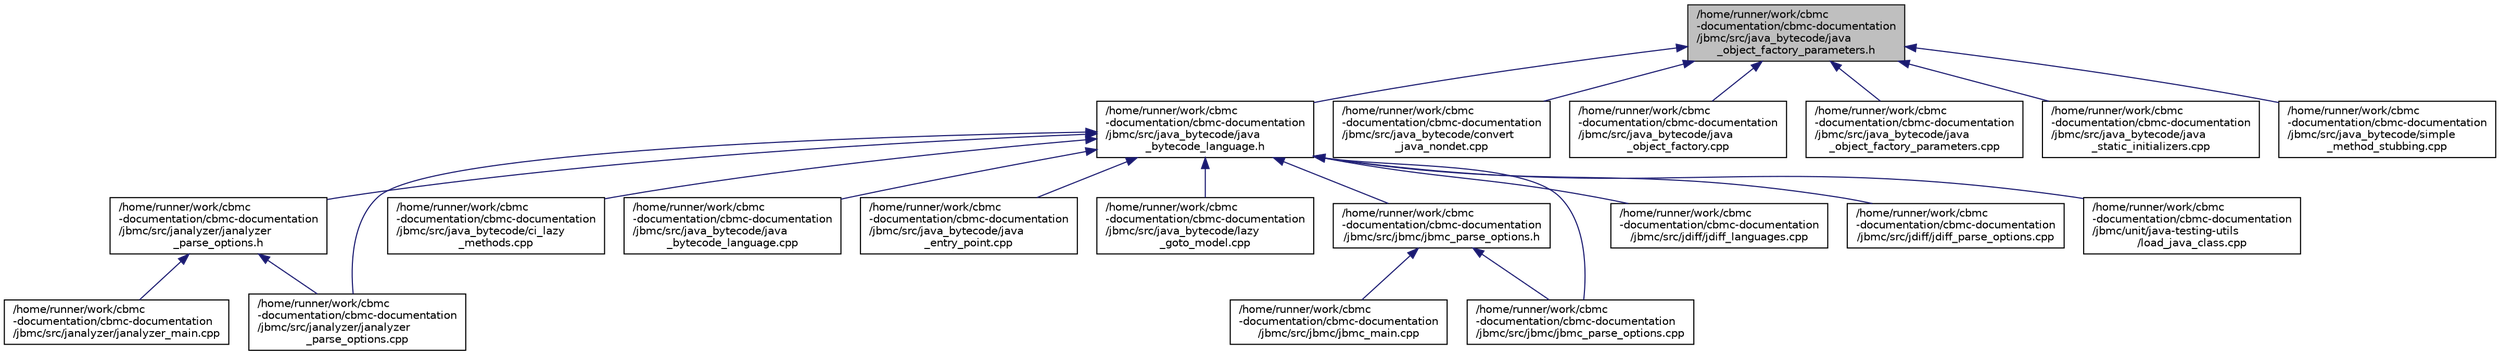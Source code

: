 digraph "/home/runner/work/cbmc-documentation/cbmc-documentation/jbmc/src/java_bytecode/java_object_factory_parameters.h"
{
 // LATEX_PDF_SIZE
  bgcolor="transparent";
  edge [fontname="Helvetica",fontsize="10",labelfontname="Helvetica",labelfontsize="10"];
  node [fontname="Helvetica",fontsize="10",shape=record];
  Node1 [label="/home/runner/work/cbmc\l-documentation/cbmc-documentation\l/jbmc/src/java_bytecode/java\l_object_factory_parameters.h",height=0.2,width=0.4,color="black", fillcolor="grey75", style="filled", fontcolor="black",tooltip=" "];
  Node1 -> Node2 [dir="back",color="midnightblue",fontsize="10",style="solid",fontname="Helvetica"];
  Node2 [label="/home/runner/work/cbmc\l-documentation/cbmc-documentation\l/jbmc/src/java_bytecode/java\l_bytecode_language.h",height=0.2,width=0.4,color="black",URL="$java__bytecode__language_8h.html",tooltip=" "];
  Node2 -> Node3 [dir="back",color="midnightblue",fontsize="10",style="solid",fontname="Helvetica"];
  Node3 [label="/home/runner/work/cbmc\l-documentation/cbmc-documentation\l/jbmc/src/janalyzer/janalyzer\l_parse_options.h",height=0.2,width=0.4,color="black",URL="$janalyzer__parse__options_8h.html",tooltip=" "];
  Node3 -> Node4 [dir="back",color="midnightblue",fontsize="10",style="solid",fontname="Helvetica"];
  Node4 [label="/home/runner/work/cbmc\l-documentation/cbmc-documentation\l/jbmc/src/janalyzer/janalyzer_main.cpp",height=0.2,width=0.4,color="black",URL="$janalyzer__main_8cpp.html",tooltip=" "];
  Node3 -> Node5 [dir="back",color="midnightblue",fontsize="10",style="solid",fontname="Helvetica"];
  Node5 [label="/home/runner/work/cbmc\l-documentation/cbmc-documentation\l/jbmc/src/janalyzer/janalyzer\l_parse_options.cpp",height=0.2,width=0.4,color="black",URL="$janalyzer__parse__options_8cpp.html",tooltip=" "];
  Node2 -> Node5 [dir="back",color="midnightblue",fontsize="10",style="solid",fontname="Helvetica"];
  Node2 -> Node6 [dir="back",color="midnightblue",fontsize="10",style="solid",fontname="Helvetica"];
  Node6 [label="/home/runner/work/cbmc\l-documentation/cbmc-documentation\l/jbmc/src/java_bytecode/ci_lazy\l_methods.cpp",height=0.2,width=0.4,color="black",URL="$ci__lazy__methods_8cpp.html",tooltip=" "];
  Node2 -> Node7 [dir="back",color="midnightblue",fontsize="10",style="solid",fontname="Helvetica"];
  Node7 [label="/home/runner/work/cbmc\l-documentation/cbmc-documentation\l/jbmc/src/java_bytecode/java\l_bytecode_language.cpp",height=0.2,width=0.4,color="black",URL="$java__bytecode__language_8cpp.html",tooltip=" "];
  Node2 -> Node8 [dir="back",color="midnightblue",fontsize="10",style="solid",fontname="Helvetica"];
  Node8 [label="/home/runner/work/cbmc\l-documentation/cbmc-documentation\l/jbmc/src/java_bytecode/java\l_entry_point.cpp",height=0.2,width=0.4,color="black",URL="$java__entry__point_8cpp.html",tooltip=" "];
  Node2 -> Node9 [dir="back",color="midnightblue",fontsize="10",style="solid",fontname="Helvetica"];
  Node9 [label="/home/runner/work/cbmc\l-documentation/cbmc-documentation\l/jbmc/src/java_bytecode/lazy\l_goto_model.cpp",height=0.2,width=0.4,color="black",URL="$lazy__goto__model_8cpp.html",tooltip="Author: Diffblue Ltd."];
  Node2 -> Node10 [dir="back",color="midnightblue",fontsize="10",style="solid",fontname="Helvetica"];
  Node10 [label="/home/runner/work/cbmc\l-documentation/cbmc-documentation\l/jbmc/src/jbmc/jbmc_parse_options.h",height=0.2,width=0.4,color="black",URL="$jbmc__parse__options_8h.html",tooltip=" "];
  Node10 -> Node11 [dir="back",color="midnightblue",fontsize="10",style="solid",fontname="Helvetica"];
  Node11 [label="/home/runner/work/cbmc\l-documentation/cbmc-documentation\l/jbmc/src/jbmc/jbmc_main.cpp",height=0.2,width=0.4,color="black",URL="$jbmc__main_8cpp.html",tooltip=" "];
  Node10 -> Node12 [dir="back",color="midnightblue",fontsize="10",style="solid",fontname="Helvetica"];
  Node12 [label="/home/runner/work/cbmc\l-documentation/cbmc-documentation\l/jbmc/src/jbmc/jbmc_parse_options.cpp",height=0.2,width=0.4,color="black",URL="$jbmc__parse__options_8cpp.html",tooltip=" "];
  Node2 -> Node12 [dir="back",color="midnightblue",fontsize="10",style="solid",fontname="Helvetica"];
  Node2 -> Node13 [dir="back",color="midnightblue",fontsize="10",style="solid",fontname="Helvetica"];
  Node13 [label="/home/runner/work/cbmc\l-documentation/cbmc-documentation\l/jbmc/src/jdiff/jdiff_languages.cpp",height=0.2,width=0.4,color="black",URL="$jdiff__languages_8cpp.html",tooltip=" "];
  Node2 -> Node14 [dir="back",color="midnightblue",fontsize="10",style="solid",fontname="Helvetica"];
  Node14 [label="/home/runner/work/cbmc\l-documentation/cbmc-documentation\l/jbmc/src/jdiff/jdiff_parse_options.cpp",height=0.2,width=0.4,color="black",URL="$jdiff__parse__options_8cpp.html",tooltip=" "];
  Node2 -> Node15 [dir="back",color="midnightblue",fontsize="10",style="solid",fontname="Helvetica"];
  Node15 [label="/home/runner/work/cbmc\l-documentation/cbmc-documentation\l/jbmc/unit/java-testing-utils\l/load_java_class.cpp",height=0.2,width=0.4,color="black",URL="$load__java__class_8cpp.html",tooltip=" "];
  Node1 -> Node16 [dir="back",color="midnightblue",fontsize="10",style="solid",fontname="Helvetica"];
  Node16 [label="/home/runner/work/cbmc\l-documentation/cbmc-documentation\l/jbmc/src/java_bytecode/convert\l_java_nondet.cpp",height=0.2,width=0.4,color="black",URL="$convert__java__nondet_8cpp.html",tooltip=" "];
  Node1 -> Node17 [dir="back",color="midnightblue",fontsize="10",style="solid",fontname="Helvetica"];
  Node17 [label="/home/runner/work/cbmc\l-documentation/cbmc-documentation\l/jbmc/src/java_bytecode/java\l_object_factory.cpp",height=0.2,width=0.4,color="black",URL="$java__object__factory_8cpp.html",tooltip=" "];
  Node1 -> Node18 [dir="back",color="midnightblue",fontsize="10",style="solid",fontname="Helvetica"];
  Node18 [label="/home/runner/work/cbmc\l-documentation/cbmc-documentation\l/jbmc/src/java_bytecode/java\l_object_factory_parameters.cpp",height=0.2,width=0.4,color="black",URL="$java__object__factory__parameters_8cpp.html",tooltip=" "];
  Node1 -> Node19 [dir="back",color="midnightblue",fontsize="10",style="solid",fontname="Helvetica"];
  Node19 [label="/home/runner/work/cbmc\l-documentation/cbmc-documentation\l/jbmc/src/java_bytecode/java\l_static_initializers.cpp",height=0.2,width=0.4,color="black",URL="$java__static__initializers_8cpp.html",tooltip=" "];
  Node1 -> Node20 [dir="back",color="midnightblue",fontsize="10",style="solid",fontname="Helvetica"];
  Node20 [label="/home/runner/work/cbmc\l-documentation/cbmc-documentation\l/jbmc/src/java_bytecode/simple\l_method_stubbing.cpp",height=0.2,width=0.4,color="black",URL="$simple__method__stubbing_8cpp.html",tooltip=" "];
}
